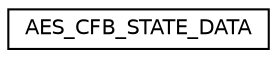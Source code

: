 digraph "Graphical Class Hierarchy"
{
  edge [fontname="Helvetica",fontsize="10",labelfontname="Helvetica",labelfontsize="10"];
  node [fontname="Helvetica",fontsize="10",shape=record];
  rankdir="LR";
  Node1 [label="AES_CFB_STATE_DATA",height=0.2,width=0.4,color="black", fillcolor="white", style="filled",URL="$struct_a_e_s___c_f_b___s_t_a_t_e___d_a_t_a.html"];
}
